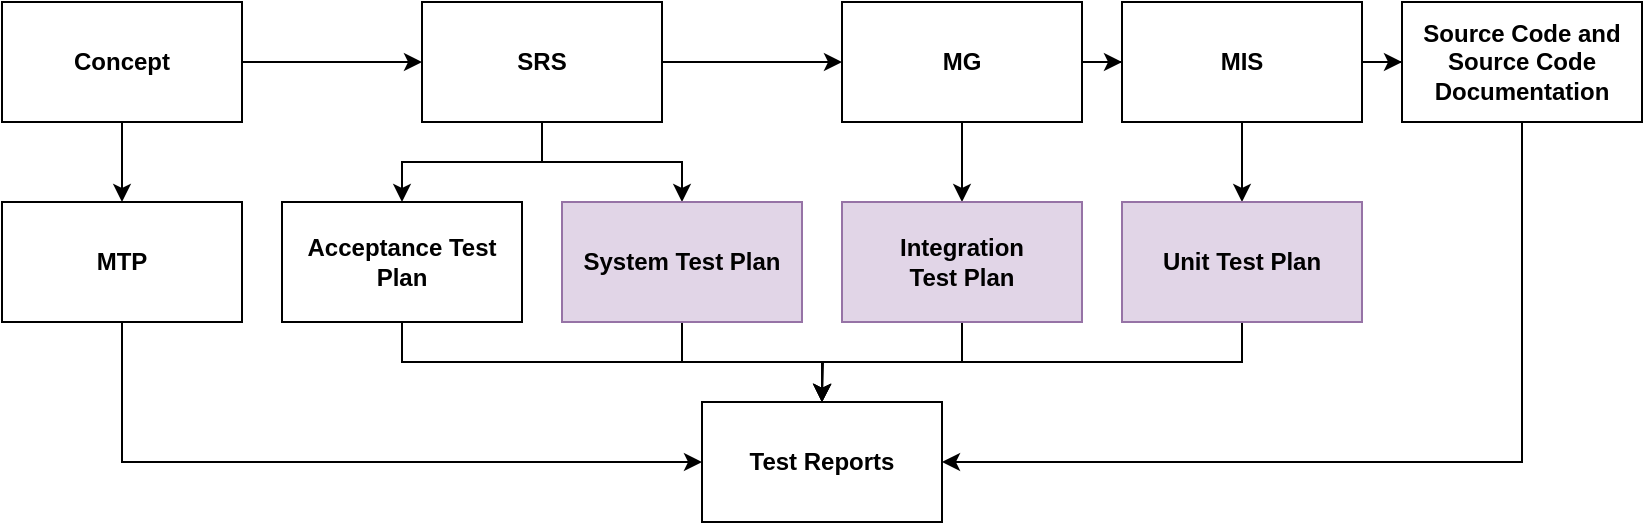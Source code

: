 <mxfile version="21.1.4" type="device">
  <diagram id="BArOkTPD_072SSl6reVw" name="Page-1">
    <mxGraphModel dx="2074" dy="1274" grid="1" gridSize="10" guides="1" tooltips="1" connect="1" arrows="1" fold="1" page="1" pageScale="1" pageWidth="850" pageHeight="1100" math="0" shadow="0">
      <root>
        <mxCell id="0" />
        <mxCell id="1" parent="0" />
        <mxCell id="x6ZUfxJSD3Wm-bqrK3wU-49" style="edgeStyle=orthogonalEdgeStyle;rounded=0;orthogonalLoop=1;jettySize=auto;html=1;entryX=0;entryY=0.5;entryDx=0;entryDy=0;" parent="1" source="x6ZUfxJSD3Wm-bqrK3wU-1" target="x6ZUfxJSD3Wm-bqrK3wU-2" edge="1">
          <mxGeometry relative="1" as="geometry" />
        </mxCell>
        <mxCell id="x6ZUfxJSD3Wm-bqrK3wU-1" value="Concept" style="rounded=0;whiteSpace=wrap;html=1;fontStyle=1" parent="1" vertex="1">
          <mxGeometry x="15" y="200" width="120" height="60" as="geometry" />
        </mxCell>
        <mxCell id="x6ZUfxJSD3Wm-bqrK3wU-13" value="" style="edgeStyle=orthogonalEdgeStyle;rounded=0;orthogonalLoop=1;jettySize=auto;html=1;" parent="1" source="x6ZUfxJSD3Wm-bqrK3wU-1" target="x6ZUfxJSD3Wm-bqrK3wU-12" edge="1">
          <mxGeometry relative="1" as="geometry" />
        </mxCell>
        <mxCell id="x6ZUfxJSD3Wm-bqrK3wU-62" style="edgeStyle=orthogonalEdgeStyle;rounded=0;orthogonalLoop=1;jettySize=auto;html=1;exitX=0.5;exitY=1;exitDx=0;exitDy=0;entryX=0;entryY=0.5;entryDx=0;entryDy=0;" parent="1" source="x6ZUfxJSD3Wm-bqrK3wU-12" target="x6ZUfxJSD3Wm-bqrK3wU-41" edge="1">
          <mxGeometry relative="1" as="geometry" />
        </mxCell>
        <mxCell id="x6ZUfxJSD3Wm-bqrK3wU-12" value="MTP" style="rounded=0;whiteSpace=wrap;html=1;fontStyle=1;" parent="1" vertex="1">
          <mxGeometry x="15" y="300" width="120" height="60" as="geometry" />
        </mxCell>
        <mxCell id="x6ZUfxJSD3Wm-bqrK3wU-56" style="edgeStyle=orthogonalEdgeStyle;rounded=0;orthogonalLoop=1;jettySize=auto;html=1;exitX=0.5;exitY=1;exitDx=0;exitDy=0;entryX=0.5;entryY=0;entryDx=0;entryDy=0;" parent="1" source="x6ZUfxJSD3Wm-bqrK3wU-2" target="x6ZUfxJSD3Wm-bqrK3wU-39" edge="1">
          <mxGeometry relative="1" as="geometry" />
        </mxCell>
        <mxCell id="x6ZUfxJSD3Wm-bqrK3wU-57" style="edgeStyle=orthogonalEdgeStyle;rounded=0;orthogonalLoop=1;jettySize=auto;html=1;exitX=0.5;exitY=1;exitDx=0;exitDy=0;entryX=0.5;entryY=0;entryDx=0;entryDy=0;" parent="1" source="x6ZUfxJSD3Wm-bqrK3wU-2" target="x6ZUfxJSD3Wm-bqrK3wU-23" edge="1">
          <mxGeometry relative="1" as="geometry" />
        </mxCell>
        <mxCell id="x6ZUfxJSD3Wm-bqrK3wU-59" value="" style="edgeStyle=orthogonalEdgeStyle;rounded=0;orthogonalLoop=1;jettySize=auto;html=1;" parent="1" source="x6ZUfxJSD3Wm-bqrK3wU-2" target="x6ZUfxJSD3Wm-bqrK3wU-15" edge="1">
          <mxGeometry relative="1" as="geometry" />
        </mxCell>
        <mxCell id="x6ZUfxJSD3Wm-bqrK3wU-2" value="SRS" style="rounded=0;whiteSpace=wrap;html=1;fontStyle=1" parent="1" vertex="1">
          <mxGeometry x="225" y="200" width="120" height="60" as="geometry" />
        </mxCell>
        <mxCell id="x6ZUfxJSD3Wm-bqrK3wU-52" style="edgeStyle=orthogonalEdgeStyle;rounded=0;orthogonalLoop=1;jettySize=auto;html=1;exitX=0.5;exitY=1;exitDx=0;exitDy=0;entryX=0.5;entryY=0;entryDx=0;entryDy=0;" parent="1" source="x6ZUfxJSD3Wm-bqrK3wU-23" target="x6ZUfxJSD3Wm-bqrK3wU-41" edge="1">
          <mxGeometry relative="1" as="geometry" />
        </mxCell>
        <mxCell id="x6ZUfxJSD3Wm-bqrK3wU-23" value="System Test Plan" style="rounded=0;whiteSpace=wrap;html=1;fontStyle=1;fillColor=#e1d5e7;strokeColor=#9673a6;" parent="1" vertex="1">
          <mxGeometry x="295" y="300" width="120" height="60" as="geometry" />
        </mxCell>
        <mxCell id="x6ZUfxJSD3Wm-bqrK3wU-55" value="" style="edgeStyle=orthogonalEdgeStyle;rounded=0;orthogonalLoop=1;jettySize=auto;html=1;" parent="1" source="x6ZUfxJSD3Wm-bqrK3wU-15" target="x6ZUfxJSD3Wm-bqrK3wU-35" edge="1">
          <mxGeometry relative="1" as="geometry" />
        </mxCell>
        <mxCell id="x6ZUfxJSD3Wm-bqrK3wU-60" value="" style="edgeStyle=orthogonalEdgeStyle;rounded=0;orthogonalLoop=1;jettySize=auto;html=1;" parent="1" source="x6ZUfxJSD3Wm-bqrK3wU-15" target="x6ZUfxJSD3Wm-bqrK3wU-17" edge="1">
          <mxGeometry relative="1" as="geometry" />
        </mxCell>
        <mxCell id="x6ZUfxJSD3Wm-bqrK3wU-15" value="MG" style="rounded=0;whiteSpace=wrap;html=1;fontStyle=1" parent="1" vertex="1">
          <mxGeometry x="435" y="200" width="120" height="60" as="geometry" />
        </mxCell>
        <mxCell id="x6ZUfxJSD3Wm-bqrK3wU-54" value="" style="edgeStyle=orthogonalEdgeStyle;rounded=0;orthogonalLoop=1;jettySize=auto;html=1;" parent="1" source="x6ZUfxJSD3Wm-bqrK3wU-17" target="x6ZUfxJSD3Wm-bqrK3wU-36" edge="1">
          <mxGeometry relative="1" as="geometry" />
        </mxCell>
        <mxCell id="x6ZUfxJSD3Wm-bqrK3wU-58" value="" style="edgeStyle=orthogonalEdgeStyle;rounded=0;orthogonalLoop=1;jettySize=auto;html=1;" parent="1" source="x6ZUfxJSD3Wm-bqrK3wU-17" target="x6ZUfxJSD3Wm-bqrK3wU-16" edge="1">
          <mxGeometry relative="1" as="geometry" />
        </mxCell>
        <mxCell id="x6ZUfxJSD3Wm-bqrK3wU-17" value="MIS" style="rounded=0;whiteSpace=wrap;html=1;fontStyle=1" parent="1" vertex="1">
          <mxGeometry x="575" y="200" width="120" height="60" as="geometry" />
        </mxCell>
        <mxCell id="x6ZUfxJSD3Wm-bqrK3wU-61" style="edgeStyle=orthogonalEdgeStyle;rounded=0;orthogonalLoop=1;jettySize=auto;html=1;entryX=1;entryY=0.5;entryDx=0;entryDy=0;exitX=0.5;exitY=1;exitDx=0;exitDy=0;" parent="1" source="x6ZUfxJSD3Wm-bqrK3wU-16" target="x6ZUfxJSD3Wm-bqrK3wU-41" edge="1">
          <mxGeometry relative="1" as="geometry" />
        </mxCell>
        <mxCell id="x6ZUfxJSD3Wm-bqrK3wU-16" value="Source Code and Source Code Documentation" style="rounded=0;whiteSpace=wrap;html=1;fontStyle=1" parent="1" vertex="1">
          <mxGeometry x="715" y="200" width="120" height="60" as="geometry" />
        </mxCell>
        <mxCell id="x6ZUfxJSD3Wm-bqrK3wU-51" style="edgeStyle=orthogonalEdgeStyle;rounded=0;orthogonalLoop=1;jettySize=auto;html=1;exitX=0.5;exitY=1;exitDx=0;exitDy=0;" parent="1" source="x6ZUfxJSD3Wm-bqrK3wU-35" edge="1">
          <mxGeometry relative="1" as="geometry">
            <mxPoint x="425" y="400" as="targetPoint" />
          </mxGeometry>
        </mxCell>
        <mxCell id="x6ZUfxJSD3Wm-bqrK3wU-35" value="&lt;div&gt;Integration &lt;br&gt;&lt;/div&gt;&lt;div&gt;Test Plan&lt;/div&gt;" style="rounded=0;whiteSpace=wrap;html=1;fontStyle=1;fillColor=#e1d5e7;strokeColor=#9673a6;" parent="1" vertex="1">
          <mxGeometry x="435" y="300" width="120" height="60" as="geometry" />
        </mxCell>
        <mxCell id="x6ZUfxJSD3Wm-bqrK3wU-50" style="edgeStyle=orthogonalEdgeStyle;rounded=0;orthogonalLoop=1;jettySize=auto;html=1;exitX=0.5;exitY=1;exitDx=0;exitDy=0;entryX=0.5;entryY=0;entryDx=0;entryDy=0;" parent="1" source="x6ZUfxJSD3Wm-bqrK3wU-36" target="x6ZUfxJSD3Wm-bqrK3wU-41" edge="1">
          <mxGeometry relative="1" as="geometry" />
        </mxCell>
        <mxCell id="x6ZUfxJSD3Wm-bqrK3wU-36" value="Unit Test Plan" style="rounded=0;whiteSpace=wrap;html=1;fontStyle=1;fillColor=#e1d5e7;strokeColor=#9673a6;" parent="1" vertex="1">
          <mxGeometry x="575" y="300" width="120" height="60" as="geometry" />
        </mxCell>
        <mxCell id="x6ZUfxJSD3Wm-bqrK3wU-53" style="edgeStyle=orthogonalEdgeStyle;rounded=0;orthogonalLoop=1;jettySize=auto;html=1;exitX=0.5;exitY=1;exitDx=0;exitDy=0;" parent="1" source="x6ZUfxJSD3Wm-bqrK3wU-39" target="x6ZUfxJSD3Wm-bqrK3wU-41" edge="1">
          <mxGeometry relative="1" as="geometry" />
        </mxCell>
        <mxCell id="x6ZUfxJSD3Wm-bqrK3wU-39" value="Acceptance Test Plan" style="rounded=0;whiteSpace=wrap;html=1;fontStyle=1" parent="1" vertex="1">
          <mxGeometry x="155" y="300" width="120" height="60" as="geometry" />
        </mxCell>
        <mxCell id="x6ZUfxJSD3Wm-bqrK3wU-41" value="Test Reports" style="rounded=0;whiteSpace=wrap;html=1;fontStyle=1" parent="1" vertex="1">
          <mxGeometry x="365" y="400" width="120" height="60" as="geometry" />
        </mxCell>
      </root>
    </mxGraphModel>
  </diagram>
</mxfile>
